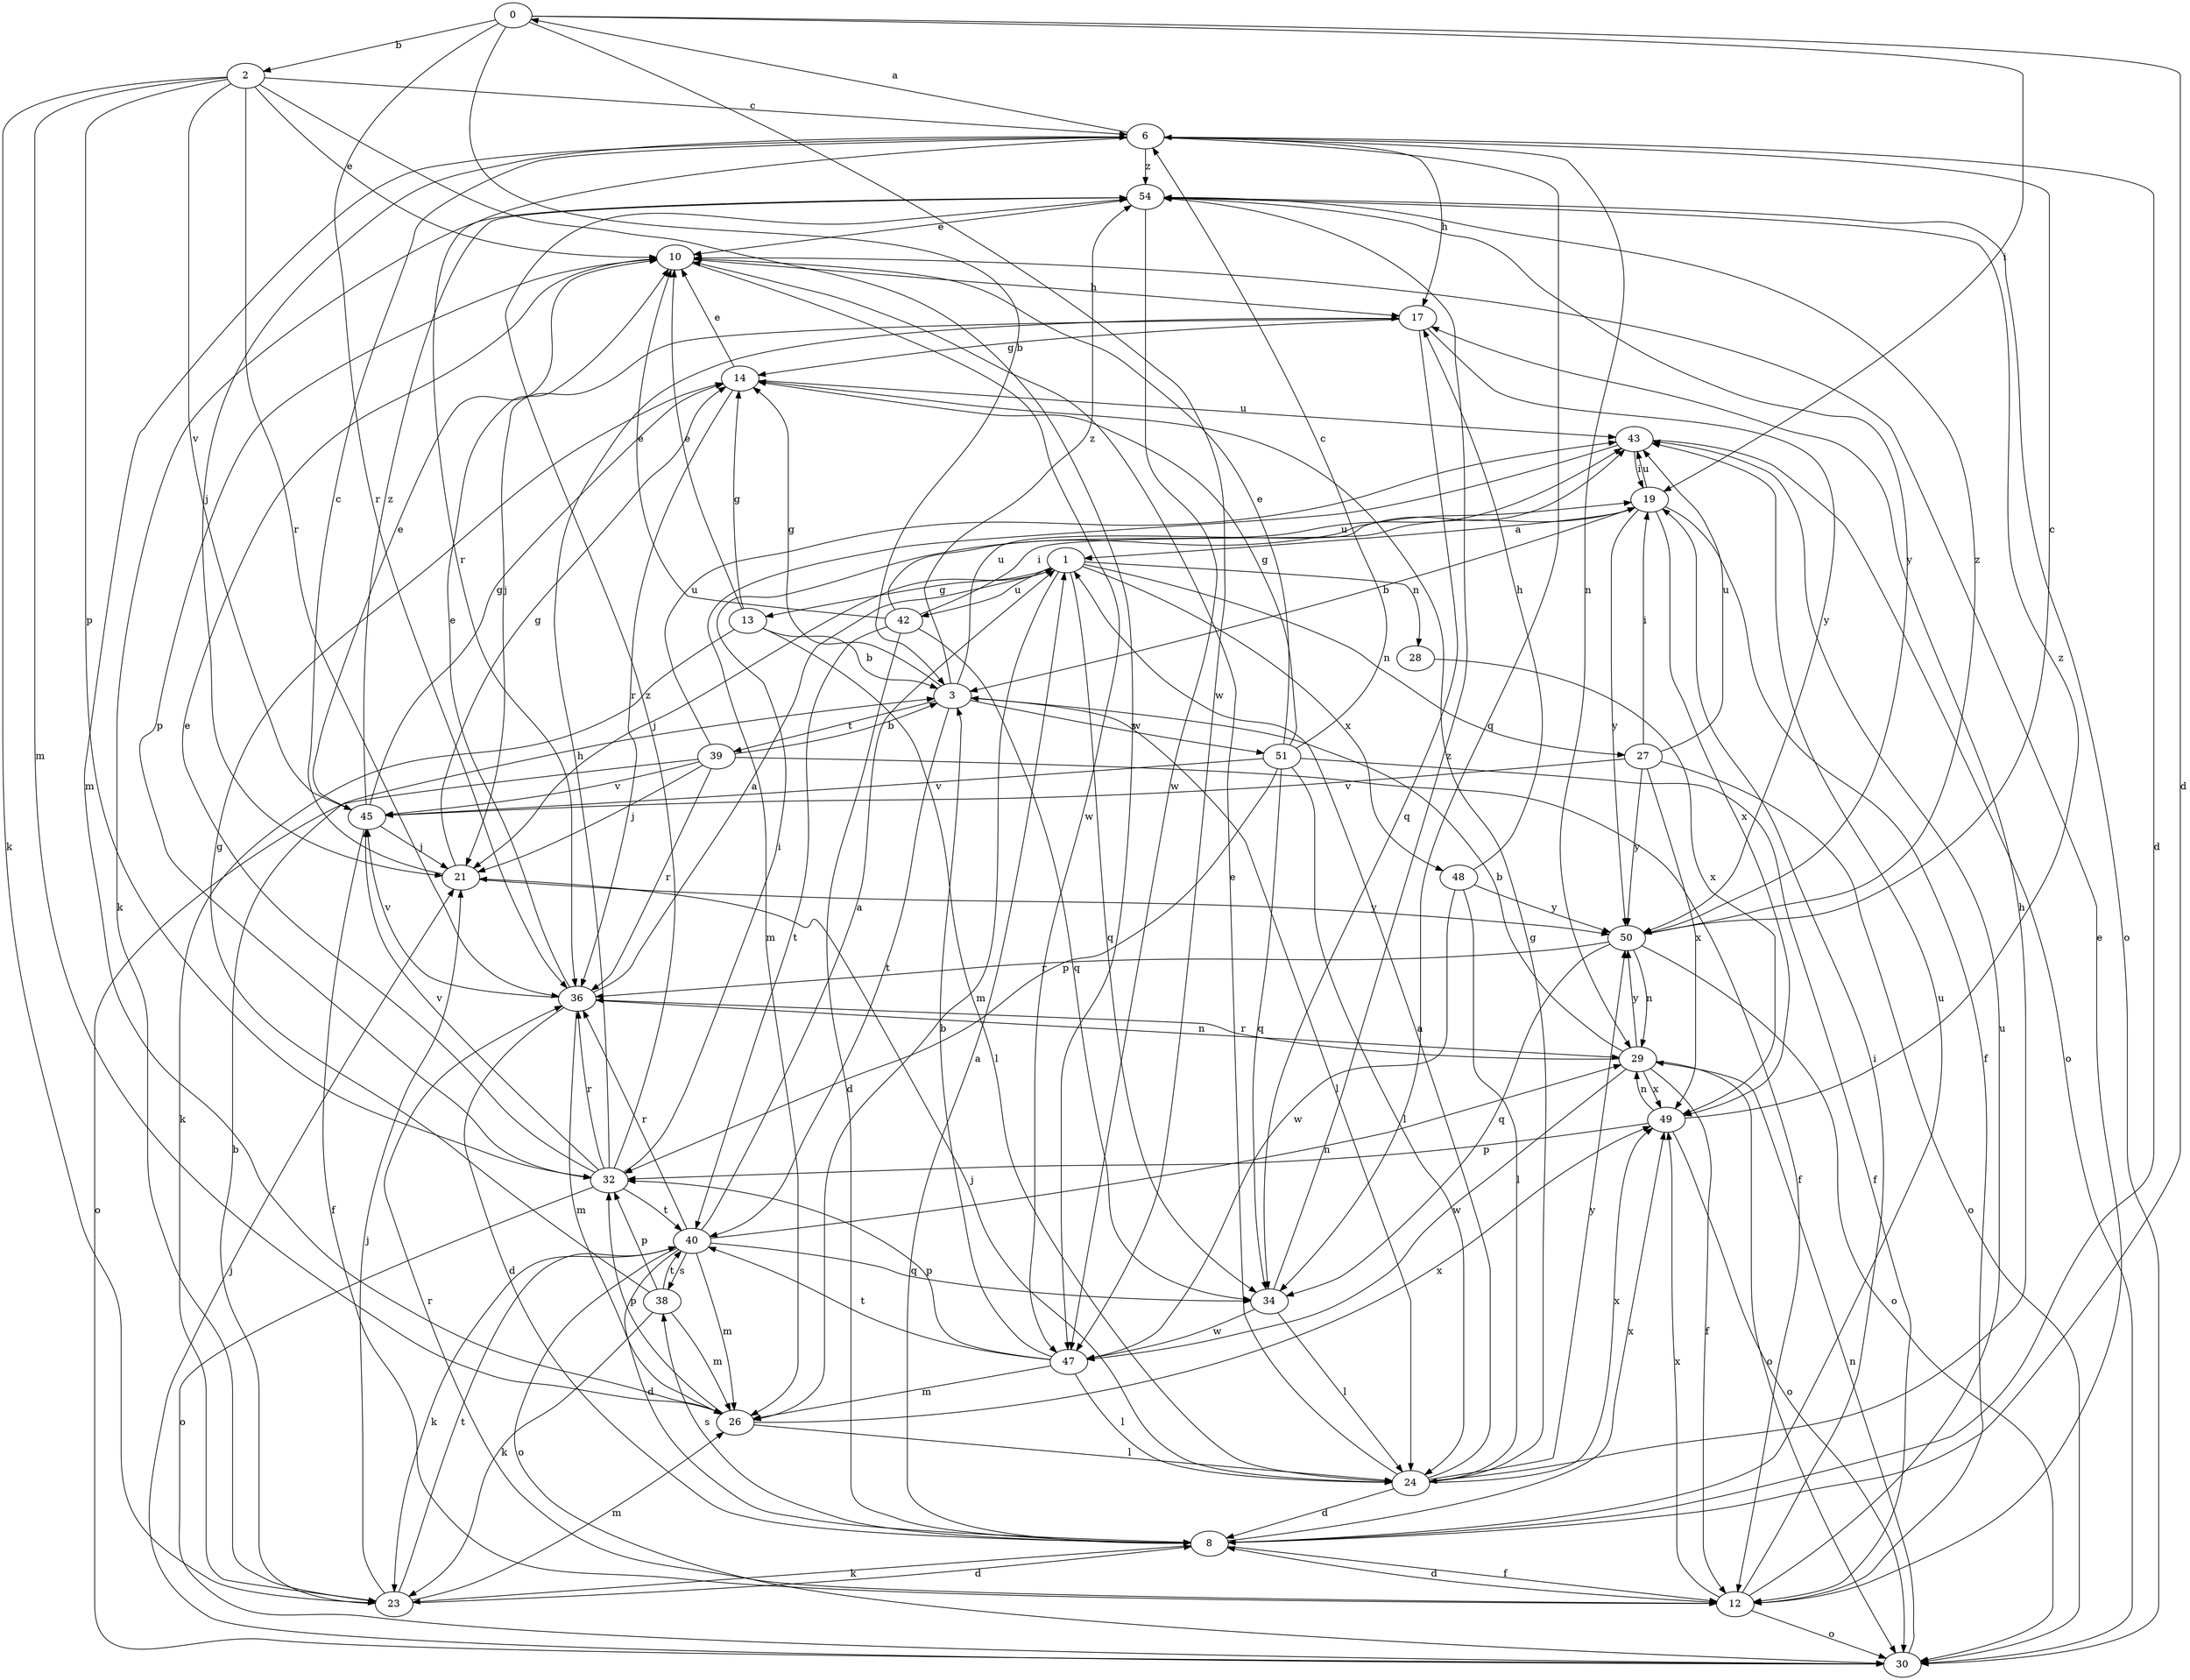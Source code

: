 strict digraph  {
0;
1;
2;
3;
6;
8;
10;
12;
13;
14;
17;
19;
21;
23;
24;
26;
27;
28;
29;
30;
32;
34;
36;
38;
39;
40;
42;
43;
45;
47;
48;
49;
50;
51;
54;
0 -> 2  [label=b];
0 -> 3  [label=b];
0 -> 8  [label=d];
0 -> 19  [label=i];
0 -> 36  [label=r];
0 -> 47  [label=w];
1 -> 13  [label=g];
1 -> 21  [label=j];
1 -> 26  [label=m];
1 -> 27  [label=n];
1 -> 28  [label=n];
1 -> 34  [label=q];
1 -> 42  [label=u];
1 -> 48  [label=x];
2 -> 6  [label=c];
2 -> 10  [label=e];
2 -> 23  [label=k];
2 -> 26  [label=m];
2 -> 32  [label=p];
2 -> 36  [label=r];
2 -> 45  [label=v];
2 -> 47  [label=w];
3 -> 14  [label=g];
3 -> 24  [label=l];
3 -> 39  [label=t];
3 -> 40  [label=t];
3 -> 43  [label=u];
3 -> 51  [label=z];
3 -> 54  [label=z];
6 -> 0  [label=a];
6 -> 8  [label=d];
6 -> 17  [label=h];
6 -> 21  [label=j];
6 -> 26  [label=m];
6 -> 29  [label=n];
6 -> 34  [label=q];
6 -> 36  [label=r];
6 -> 54  [label=z];
8 -> 1  [label=a];
8 -> 12  [label=f];
8 -> 23  [label=k];
8 -> 38  [label=s];
8 -> 43  [label=u];
8 -> 49  [label=x];
10 -> 17  [label=h];
10 -> 32  [label=p];
10 -> 47  [label=w];
12 -> 8  [label=d];
12 -> 10  [label=e];
12 -> 19  [label=i];
12 -> 30  [label=o];
12 -> 36  [label=r];
12 -> 43  [label=u];
12 -> 49  [label=x];
13 -> 3  [label=b];
13 -> 10  [label=e];
13 -> 14  [label=g];
13 -> 23  [label=k];
13 -> 24  [label=l];
14 -> 10  [label=e];
14 -> 36  [label=r];
14 -> 43  [label=u];
17 -> 14  [label=g];
17 -> 21  [label=j];
17 -> 34  [label=q];
17 -> 50  [label=y];
19 -> 1  [label=a];
19 -> 3  [label=b];
19 -> 12  [label=f];
19 -> 43  [label=u];
19 -> 49  [label=x];
19 -> 50  [label=y];
21 -> 6  [label=c];
21 -> 14  [label=g];
21 -> 50  [label=y];
23 -> 3  [label=b];
23 -> 8  [label=d];
23 -> 21  [label=j];
23 -> 26  [label=m];
23 -> 40  [label=t];
24 -> 1  [label=a];
24 -> 8  [label=d];
24 -> 10  [label=e];
24 -> 14  [label=g];
24 -> 17  [label=h];
24 -> 21  [label=j];
24 -> 49  [label=x];
24 -> 50  [label=y];
26 -> 24  [label=l];
26 -> 32  [label=p];
26 -> 49  [label=x];
27 -> 19  [label=i];
27 -> 30  [label=o];
27 -> 43  [label=u];
27 -> 45  [label=v];
27 -> 49  [label=x];
27 -> 50  [label=y];
28 -> 49  [label=x];
29 -> 3  [label=b];
29 -> 12  [label=f];
29 -> 30  [label=o];
29 -> 36  [label=r];
29 -> 47  [label=w];
29 -> 49  [label=x];
29 -> 50  [label=y];
30 -> 21  [label=j];
30 -> 29  [label=n];
32 -> 10  [label=e];
32 -> 17  [label=h];
32 -> 19  [label=i];
32 -> 30  [label=o];
32 -> 36  [label=r];
32 -> 40  [label=t];
32 -> 45  [label=v];
32 -> 54  [label=z];
34 -> 24  [label=l];
34 -> 47  [label=w];
34 -> 54  [label=z];
36 -> 1  [label=a];
36 -> 8  [label=d];
36 -> 10  [label=e];
36 -> 26  [label=m];
36 -> 29  [label=n];
36 -> 45  [label=v];
38 -> 14  [label=g];
38 -> 23  [label=k];
38 -> 26  [label=m];
38 -> 32  [label=p];
38 -> 40  [label=t];
39 -> 3  [label=b];
39 -> 12  [label=f];
39 -> 21  [label=j];
39 -> 30  [label=o];
39 -> 36  [label=r];
39 -> 43  [label=u];
39 -> 45  [label=v];
40 -> 1  [label=a];
40 -> 8  [label=d];
40 -> 23  [label=k];
40 -> 26  [label=m];
40 -> 29  [label=n];
40 -> 30  [label=o];
40 -> 34  [label=q];
40 -> 36  [label=r];
40 -> 38  [label=s];
42 -> 8  [label=d];
42 -> 10  [label=e];
42 -> 19  [label=i];
42 -> 34  [label=q];
42 -> 40  [label=t];
42 -> 43  [label=u];
43 -> 19  [label=i];
43 -> 26  [label=m];
43 -> 30  [label=o];
45 -> 10  [label=e];
45 -> 12  [label=f];
45 -> 14  [label=g];
45 -> 21  [label=j];
45 -> 54  [label=z];
47 -> 3  [label=b];
47 -> 24  [label=l];
47 -> 26  [label=m];
47 -> 32  [label=p];
47 -> 40  [label=t];
48 -> 17  [label=h];
48 -> 24  [label=l];
48 -> 47  [label=w];
48 -> 50  [label=y];
49 -> 29  [label=n];
49 -> 30  [label=o];
49 -> 32  [label=p];
49 -> 54  [label=z];
50 -> 6  [label=c];
50 -> 29  [label=n];
50 -> 30  [label=o];
50 -> 34  [label=q];
50 -> 36  [label=r];
50 -> 54  [label=z];
51 -> 6  [label=c];
51 -> 10  [label=e];
51 -> 12  [label=f];
51 -> 14  [label=g];
51 -> 24  [label=l];
51 -> 32  [label=p];
51 -> 34  [label=q];
51 -> 45  [label=v];
54 -> 10  [label=e];
54 -> 23  [label=k];
54 -> 30  [label=o];
54 -> 47  [label=w];
54 -> 50  [label=y];
}
